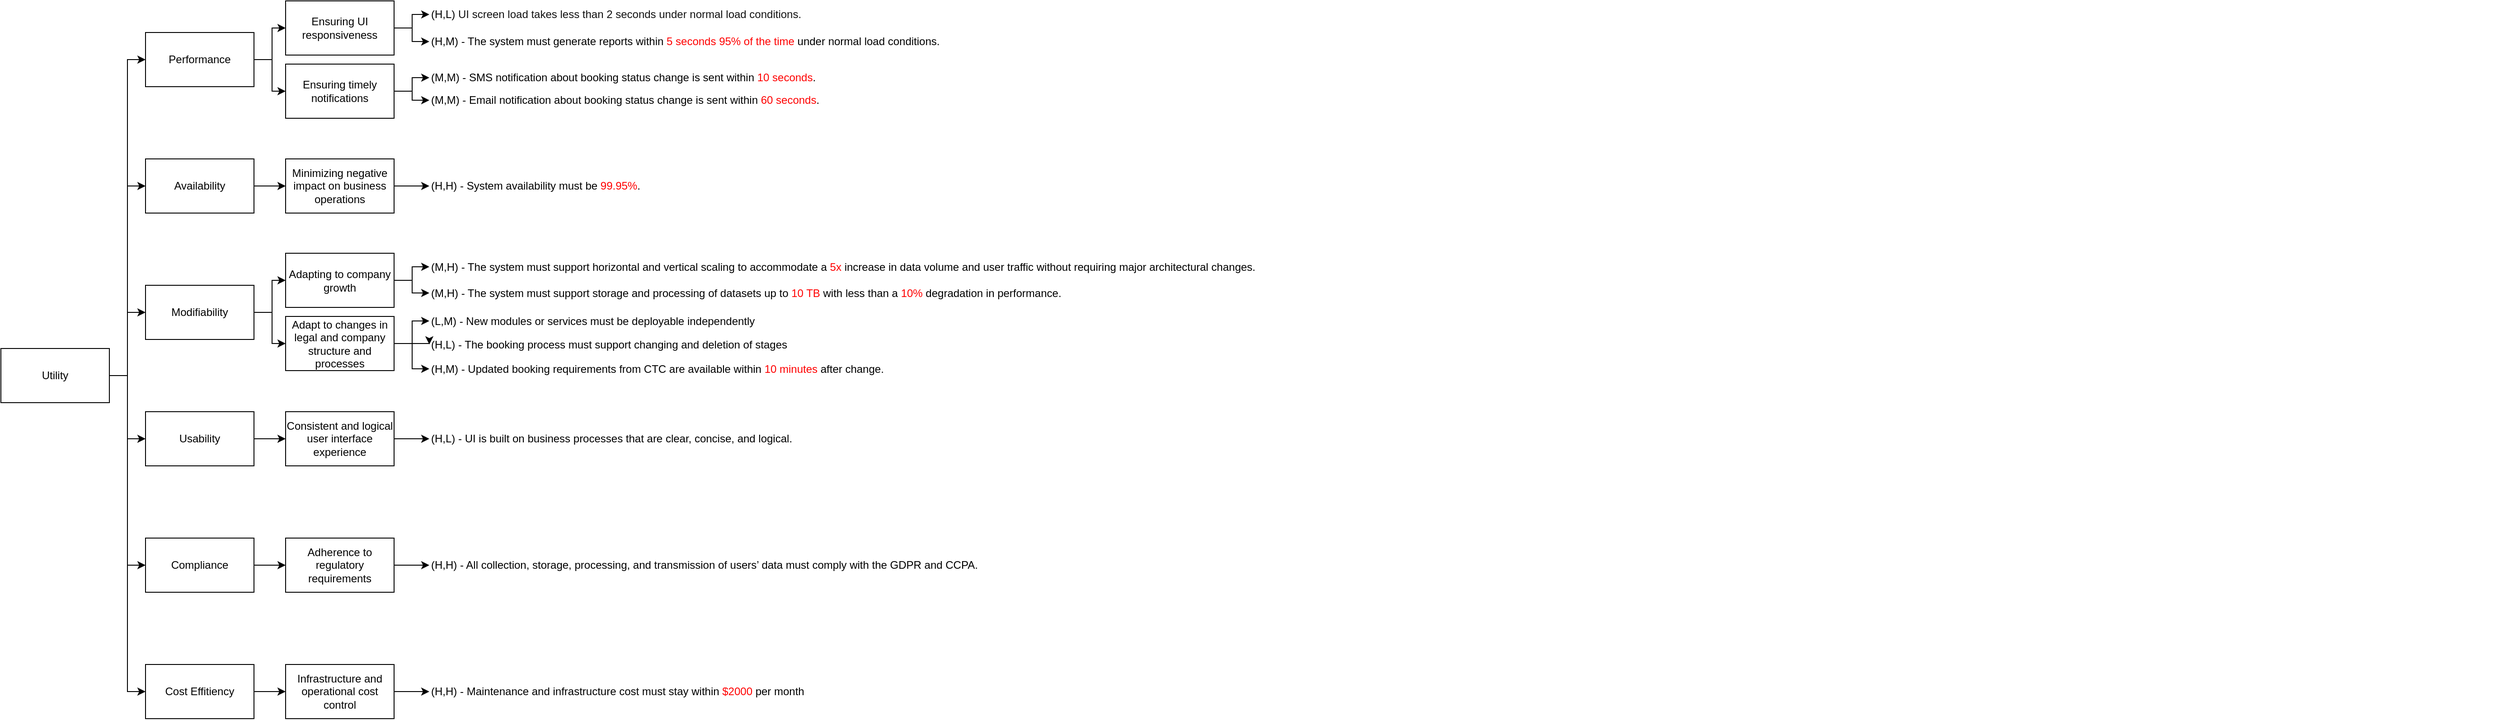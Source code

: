 <mxfile version="26.2.14">
  <diagram name="Page-1" id="o3Bn1y6jxGDED7frqozC">
    <mxGraphModel dx="1235" dy="755" grid="1" gridSize="10" guides="1" tooltips="1" connect="1" arrows="1" fold="1" page="1" pageScale="1" pageWidth="850" pageHeight="1100" math="0" shadow="0">
      <root>
        <mxCell id="0" />
        <mxCell id="1" parent="0" />
        <mxCell id="qGtngPjAGswrNh9nRBlN-7" style="edgeStyle=orthogonalEdgeStyle;rounded=0;orthogonalLoop=1;jettySize=auto;html=1;entryX=0;entryY=0.5;entryDx=0;entryDy=0;" edge="1" parent="1" source="qGtngPjAGswrNh9nRBlN-1" target="qGtngPjAGswrNh9nRBlN-2">
          <mxGeometry relative="1" as="geometry" />
        </mxCell>
        <mxCell id="qGtngPjAGswrNh9nRBlN-8" style="edgeStyle=orthogonalEdgeStyle;rounded=0;orthogonalLoop=1;jettySize=auto;html=1;entryX=0;entryY=0.5;entryDx=0;entryDy=0;" edge="1" parent="1" source="qGtngPjAGswrNh9nRBlN-1" target="qGtngPjAGswrNh9nRBlN-4">
          <mxGeometry relative="1" as="geometry" />
        </mxCell>
        <mxCell id="qGtngPjAGswrNh9nRBlN-9" style="edgeStyle=orthogonalEdgeStyle;rounded=0;orthogonalLoop=1;jettySize=auto;html=1;entryX=0;entryY=0.5;entryDx=0;entryDy=0;" edge="1" parent="1" source="qGtngPjAGswrNh9nRBlN-1" target="qGtngPjAGswrNh9nRBlN-3">
          <mxGeometry relative="1" as="geometry" />
        </mxCell>
        <mxCell id="qGtngPjAGswrNh9nRBlN-10" style="edgeStyle=orthogonalEdgeStyle;rounded=0;orthogonalLoop=1;jettySize=auto;html=1;entryX=0;entryY=0.5;entryDx=0;entryDy=0;" edge="1" parent="1" source="qGtngPjAGswrNh9nRBlN-1" target="qGtngPjAGswrNh9nRBlN-5">
          <mxGeometry relative="1" as="geometry" />
        </mxCell>
        <mxCell id="qGtngPjAGswrNh9nRBlN-11" style="edgeStyle=orthogonalEdgeStyle;rounded=0;orthogonalLoop=1;jettySize=auto;html=1;entryX=0;entryY=0.5;entryDx=0;entryDy=0;" edge="1" parent="1" source="qGtngPjAGswrNh9nRBlN-1" target="qGtngPjAGswrNh9nRBlN-6">
          <mxGeometry relative="1" as="geometry" />
        </mxCell>
        <mxCell id="qGtngPjAGswrNh9nRBlN-58" style="edgeStyle=orthogonalEdgeStyle;rounded=0;orthogonalLoop=1;jettySize=auto;html=1;exitX=1;exitY=0.5;exitDx=0;exitDy=0;entryX=0;entryY=0.5;entryDx=0;entryDy=0;" edge="1" parent="1" source="qGtngPjAGswrNh9nRBlN-1" target="qGtngPjAGswrNh9nRBlN-55">
          <mxGeometry relative="1" as="geometry" />
        </mxCell>
        <mxCell id="qGtngPjAGswrNh9nRBlN-1" value="Utility" style="rounded=0;whiteSpace=wrap;html=1;" vertex="1" parent="1">
          <mxGeometry x="126" y="420" width="120" height="60" as="geometry" />
        </mxCell>
        <mxCell id="qGtngPjAGswrNh9nRBlN-34" style="edgeStyle=orthogonalEdgeStyle;rounded=0;orthogonalLoop=1;jettySize=auto;html=1;exitX=1;exitY=0.5;exitDx=0;exitDy=0;entryX=0;entryY=0.5;entryDx=0;entryDy=0;" edge="1" parent="1" source="qGtngPjAGswrNh9nRBlN-2" target="qGtngPjAGswrNh9nRBlN-12">
          <mxGeometry relative="1" as="geometry" />
        </mxCell>
        <mxCell id="qGtngPjAGswrNh9nRBlN-35" style="edgeStyle=orthogonalEdgeStyle;rounded=0;orthogonalLoop=1;jettySize=auto;html=1;exitX=1;exitY=0.5;exitDx=0;exitDy=0;entryX=0;entryY=0.5;entryDx=0;entryDy=0;" edge="1" parent="1" source="qGtngPjAGswrNh9nRBlN-2" target="qGtngPjAGswrNh9nRBlN-13">
          <mxGeometry relative="1" as="geometry" />
        </mxCell>
        <mxCell id="qGtngPjAGswrNh9nRBlN-2" value="Performance" style="rounded=0;whiteSpace=wrap;html=1;" vertex="1" parent="1">
          <mxGeometry x="286" y="70" width="120" height="60" as="geometry" />
        </mxCell>
        <mxCell id="qGtngPjAGswrNh9nRBlN-37" style="edgeStyle=orthogonalEdgeStyle;rounded=0;orthogonalLoop=1;jettySize=auto;html=1;exitX=1;exitY=0.5;exitDx=0;exitDy=0;entryX=0;entryY=0.5;entryDx=0;entryDy=0;" edge="1" parent="1" source="qGtngPjAGswrNh9nRBlN-3" target="qGtngPjAGswrNh9nRBlN-22">
          <mxGeometry relative="1" as="geometry" />
        </mxCell>
        <mxCell id="qGtngPjAGswrNh9nRBlN-39" style="edgeStyle=orthogonalEdgeStyle;rounded=0;orthogonalLoop=1;jettySize=auto;html=1;exitX=1;exitY=0.5;exitDx=0;exitDy=0;entryX=0;entryY=0.5;entryDx=0;entryDy=0;" edge="1" parent="1" source="qGtngPjAGswrNh9nRBlN-3" target="qGtngPjAGswrNh9nRBlN-25">
          <mxGeometry relative="1" as="geometry" />
        </mxCell>
        <mxCell id="qGtngPjAGswrNh9nRBlN-3" value="Modifiability" style="rounded=0;whiteSpace=wrap;html=1;" vertex="1" parent="1">
          <mxGeometry x="286" y="350" width="120" height="60" as="geometry" />
        </mxCell>
        <mxCell id="qGtngPjAGswrNh9nRBlN-36" style="edgeStyle=orthogonalEdgeStyle;rounded=0;orthogonalLoop=1;jettySize=auto;html=1;exitX=1;exitY=0.5;exitDx=0;exitDy=0;entryX=0;entryY=0.5;entryDx=0;entryDy=0;" edge="1" parent="1" source="qGtngPjAGswrNh9nRBlN-4" target="qGtngPjAGswrNh9nRBlN-14">
          <mxGeometry relative="1" as="geometry" />
        </mxCell>
        <mxCell id="qGtngPjAGswrNh9nRBlN-4" value="Availability" style="rounded=0;whiteSpace=wrap;html=1;" vertex="1" parent="1">
          <mxGeometry x="286" y="210" width="120" height="60" as="geometry" />
        </mxCell>
        <mxCell id="qGtngPjAGswrNh9nRBlN-38" style="edgeStyle=orthogonalEdgeStyle;rounded=0;orthogonalLoop=1;jettySize=auto;html=1;exitX=1;exitY=0.5;exitDx=0;exitDy=0;entryX=0;entryY=0.5;entryDx=0;entryDy=0;" edge="1" parent="1" source="qGtngPjAGswrNh9nRBlN-5" target="qGtngPjAGswrNh9nRBlN-29">
          <mxGeometry relative="1" as="geometry" />
        </mxCell>
        <mxCell id="qGtngPjAGswrNh9nRBlN-5" value="Usability" style="rounded=0;whiteSpace=wrap;html=1;" vertex="1" parent="1">
          <mxGeometry x="286" y="490" width="120" height="60" as="geometry" />
        </mxCell>
        <mxCell id="qGtngPjAGswrNh9nRBlN-40" style="edgeStyle=orthogonalEdgeStyle;rounded=0;orthogonalLoop=1;jettySize=auto;html=1;exitX=1;exitY=0.5;exitDx=0;exitDy=0;entryX=0;entryY=0.5;entryDx=0;entryDy=0;" edge="1" parent="1" source="qGtngPjAGswrNh9nRBlN-6" target="qGtngPjAGswrNh9nRBlN-32">
          <mxGeometry relative="1" as="geometry" />
        </mxCell>
        <mxCell id="qGtngPjAGswrNh9nRBlN-6" value="Compliance" style="rounded=0;whiteSpace=wrap;html=1;" vertex="1" parent="1">
          <mxGeometry x="286" y="630" width="120" height="60" as="geometry" />
        </mxCell>
        <mxCell id="qGtngPjAGswrNh9nRBlN-41" style="edgeStyle=orthogonalEdgeStyle;rounded=0;orthogonalLoop=1;jettySize=auto;html=1;exitX=1;exitY=0.5;exitDx=0;exitDy=0;entryX=0;entryY=0.5;entryDx=0;entryDy=0;" edge="1" parent="1" source="qGtngPjAGswrNh9nRBlN-12" target="qGtngPjAGswrNh9nRBlN-15">
          <mxGeometry relative="1" as="geometry" />
        </mxCell>
        <mxCell id="qGtngPjAGswrNh9nRBlN-43" style="edgeStyle=orthogonalEdgeStyle;rounded=0;orthogonalLoop=1;jettySize=auto;html=1;exitX=1;exitY=0.5;exitDx=0;exitDy=0;entryX=0;entryY=0.5;entryDx=0;entryDy=0;" edge="1" parent="1" source="qGtngPjAGswrNh9nRBlN-12" target="qGtngPjAGswrNh9nRBlN-16">
          <mxGeometry relative="1" as="geometry" />
        </mxCell>
        <mxCell id="qGtngPjAGswrNh9nRBlN-12" value="Ensuring UI responsiveness" style="rounded=0;whiteSpace=wrap;html=1;" vertex="1" parent="1">
          <mxGeometry x="441" y="35" width="120" height="60" as="geometry" />
        </mxCell>
        <mxCell id="qGtngPjAGswrNh9nRBlN-42" style="edgeStyle=orthogonalEdgeStyle;rounded=0;orthogonalLoop=1;jettySize=auto;html=1;exitX=1;exitY=0.5;exitDx=0;exitDy=0;entryX=0;entryY=0.5;entryDx=0;entryDy=0;" edge="1" parent="1" source="qGtngPjAGswrNh9nRBlN-13" target="qGtngPjAGswrNh9nRBlN-17">
          <mxGeometry relative="1" as="geometry" />
        </mxCell>
        <mxCell id="qGtngPjAGswrNh9nRBlN-44" style="edgeStyle=orthogonalEdgeStyle;rounded=0;orthogonalLoop=1;jettySize=auto;html=1;exitX=1;exitY=0.5;exitDx=0;exitDy=0;entryX=0;entryY=0.5;entryDx=0;entryDy=0;" edge="1" parent="1" source="qGtngPjAGswrNh9nRBlN-13" target="qGtngPjAGswrNh9nRBlN-19">
          <mxGeometry relative="1" as="geometry" />
        </mxCell>
        <mxCell id="qGtngPjAGswrNh9nRBlN-13" value="Ensuring timely notifications" style="rounded=0;whiteSpace=wrap;html=1;" vertex="1" parent="1">
          <mxGeometry x="441" y="105" width="120" height="60" as="geometry" />
        </mxCell>
        <mxCell id="qGtngPjAGswrNh9nRBlN-61" style="edgeStyle=orthogonalEdgeStyle;rounded=0;orthogonalLoop=1;jettySize=auto;html=1;entryX=0;entryY=0.5;entryDx=0;entryDy=0;" edge="1" parent="1" source="qGtngPjAGswrNh9nRBlN-14" target="qGtngPjAGswrNh9nRBlN-20">
          <mxGeometry relative="1" as="geometry" />
        </mxCell>
        <mxCell id="qGtngPjAGswrNh9nRBlN-14" value="Minimizing negative impact on business operations" style="rounded=0;whiteSpace=wrap;html=1;" vertex="1" parent="1">
          <mxGeometry x="441" y="210" width="120" height="60" as="geometry" />
        </mxCell>
        <mxCell id="qGtngPjAGswrNh9nRBlN-15" value="&lt;font&gt;(H,L)&amp;nbsp;&lt;span style=&quot;color: rgb(17, 17, 17); background-color: rgb(255, 255, 255);&quot;&gt;UI screen load takes less than 2 seconds under normal load conditions.&lt;/span&gt;&lt;/font&gt;" style="text;html=1;align=left;verticalAlign=middle;whiteSpace=wrap;rounded=0;" vertex="1" parent="1">
          <mxGeometry x="600" y="35" width="420" height="30" as="geometry" />
        </mxCell>
        <mxCell id="qGtngPjAGswrNh9nRBlN-16" value="(H,M) - The system must generate reports within &lt;font style=&quot;color: light-dark(rgb(255, 0, 0), rgb(237, 237, 237));&quot;&gt;5 seconds 95% of the time&lt;/font&gt; under normal load conditions." style="text;html=1;align=left;verticalAlign=middle;whiteSpace=wrap;rounded=0;" vertex="1" parent="1">
          <mxGeometry x="600" y="65" width="680" height="30" as="geometry" />
        </mxCell>
        <mxCell id="qGtngPjAGswrNh9nRBlN-17" value="(M,M) - SMS notification about booking status change is sent within &lt;font style=&quot;color: rgb(255, 0, 0);&quot;&gt;10 seconds&lt;/font&gt;." style="text;html=1;align=left;verticalAlign=middle;whiteSpace=wrap;rounded=0;" vertex="1" parent="1">
          <mxGeometry x="600" y="105" width="650" height="30" as="geometry" />
        </mxCell>
        <mxCell id="qGtngPjAGswrNh9nRBlN-19" value="(M,M) - Email notification about booking status change is sent within &lt;font style=&quot;color: rgb(255, 0, 0);&quot;&gt;60 seconds&lt;/font&gt;." style="text;html=1;align=left;verticalAlign=middle;whiteSpace=wrap;rounded=0;" vertex="1" parent="1">
          <mxGeometry x="600" y="130" width="720" height="30" as="geometry" />
        </mxCell>
        <mxCell id="qGtngPjAGswrNh9nRBlN-20" value="(H,H) - System availability must be &lt;font style=&quot;color: rgb(255, 0, 0);&quot;&gt;99.95%&lt;/font&gt;." style="text;html=1;align=left;verticalAlign=middle;whiteSpace=wrap;rounded=0;" vertex="1" parent="1">
          <mxGeometry x="600" y="225" width="570" height="30" as="geometry" />
        </mxCell>
        <mxCell id="qGtngPjAGswrNh9nRBlN-47" style="edgeStyle=orthogonalEdgeStyle;rounded=0;orthogonalLoop=1;jettySize=auto;html=1;exitX=1;exitY=0.5;exitDx=0;exitDy=0;entryX=0;entryY=0.5;entryDx=0;entryDy=0;" edge="1" parent="1" source="qGtngPjAGswrNh9nRBlN-22" target="qGtngPjAGswrNh9nRBlN-23">
          <mxGeometry relative="1" as="geometry" />
        </mxCell>
        <mxCell id="qGtngPjAGswrNh9nRBlN-48" style="edgeStyle=orthogonalEdgeStyle;rounded=0;orthogonalLoop=1;jettySize=auto;html=1;exitX=1;exitY=0.5;exitDx=0;exitDy=0;entryX=0;entryY=0.5;entryDx=0;entryDy=0;" edge="1" parent="1" source="qGtngPjAGswrNh9nRBlN-22" target="qGtngPjAGswrNh9nRBlN-24">
          <mxGeometry relative="1" as="geometry" />
        </mxCell>
        <mxCell id="qGtngPjAGswrNh9nRBlN-22" value="Adapting to company growth" style="rounded=0;whiteSpace=wrap;html=1;" vertex="1" parent="1">
          <mxGeometry x="441" y="314.5" width="120" height="60" as="geometry" />
        </mxCell>
        <mxCell id="qGtngPjAGswrNh9nRBlN-23" value="(M,H) - The system must support horizontal and vertical scaling to accommodate a &lt;font style=&quot;color: rgb(255, 0, 0);&quot;&gt;5x&lt;/font&gt; increase in data volume and user traffic without requiring major architectural changes." style="text;html=1;align=left;verticalAlign=middle;whiteSpace=wrap;rounded=0;" vertex="1" parent="1">
          <mxGeometry x="600" y="314.5" width="2290" height="30" as="geometry" />
        </mxCell>
        <mxCell id="qGtngPjAGswrNh9nRBlN-24" value="(M,H) - The system must support storage and processing of datasets up to &lt;font style=&quot;color: rgb(255, 0, 0);&quot;&gt;10 TB &lt;/font&gt;with less than a &lt;font style=&quot;color: rgb(255, 0, 0);&quot;&gt;10%&lt;/font&gt; degradation in performance." style="text;html=1;align=left;verticalAlign=middle;whiteSpace=wrap;rounded=0;" vertex="1" parent="1">
          <mxGeometry x="600" y="343.5" width="760" height="30" as="geometry" />
        </mxCell>
        <mxCell id="qGtngPjAGswrNh9nRBlN-49" style="edgeStyle=orthogonalEdgeStyle;rounded=0;orthogonalLoop=1;jettySize=auto;html=1;exitX=1;exitY=0.5;exitDx=0;exitDy=0;entryX=0;entryY=0.5;entryDx=0;entryDy=0;" edge="1" parent="1" source="qGtngPjAGswrNh9nRBlN-25" target="qGtngPjAGswrNh9nRBlN-26">
          <mxGeometry relative="1" as="geometry" />
        </mxCell>
        <mxCell id="qGtngPjAGswrNh9nRBlN-51" style="edgeStyle=orthogonalEdgeStyle;rounded=0;orthogonalLoop=1;jettySize=auto;html=1;exitX=1;exitY=0.5;exitDx=0;exitDy=0;entryX=0;entryY=0.5;entryDx=0;entryDy=0;" edge="1" parent="1" source="qGtngPjAGswrNh9nRBlN-25" target="qGtngPjAGswrNh9nRBlN-27">
          <mxGeometry relative="1" as="geometry" />
        </mxCell>
        <mxCell id="qGtngPjAGswrNh9nRBlN-53" style="edgeStyle=orthogonalEdgeStyle;rounded=0;orthogonalLoop=1;jettySize=auto;html=1;exitX=1;exitY=0.5;exitDx=0;exitDy=0;entryX=0;entryY=0.5;entryDx=0;entryDy=0;" edge="1" parent="1" source="qGtngPjAGswrNh9nRBlN-25" target="qGtngPjAGswrNh9nRBlN-28">
          <mxGeometry relative="1" as="geometry" />
        </mxCell>
        <mxCell id="qGtngPjAGswrNh9nRBlN-25" value="Adapt to changes in legal and company structure and processes" style="rounded=0;whiteSpace=wrap;html=1;" vertex="1" parent="1">
          <mxGeometry x="441" y="384.5" width="120" height="60" as="geometry" />
        </mxCell>
        <mxCell id="qGtngPjAGswrNh9nRBlN-26" value="(L,M) - New modules or services must be deployable independently" style="text;html=1;align=left;verticalAlign=middle;whiteSpace=wrap;rounded=0;" vertex="1" parent="1">
          <mxGeometry x="600" y="374.5" width="480" height="30" as="geometry" />
        </mxCell>
        <mxCell id="qGtngPjAGswrNh9nRBlN-27" value="(H,L) - The booking process must support changing and deletion of stages" style="text;html=1;align=left;verticalAlign=middle;whiteSpace=wrap;rounded=0;" vertex="1" parent="1">
          <mxGeometry x="600" y="400.5" width="650" height="30" as="geometry" />
        </mxCell>
        <mxCell id="qGtngPjAGswrNh9nRBlN-28" value="(H,M) - Updated booking requirements from CTC are available within &lt;font style=&quot;color: rgb(255, 0, 0);&quot;&gt;10 minutes &lt;/font&gt;after change." style="text;html=1;align=left;verticalAlign=middle;whiteSpace=wrap;rounded=0;" vertex="1" parent="1">
          <mxGeometry x="600" y="427.5" width="610" height="30" as="geometry" />
        </mxCell>
        <mxCell id="qGtngPjAGswrNh9nRBlN-52" style="edgeStyle=orthogonalEdgeStyle;rounded=0;orthogonalLoop=1;jettySize=auto;html=1;exitX=1;exitY=0.5;exitDx=0;exitDy=0;entryX=0;entryY=0.5;entryDx=0;entryDy=0;" edge="1" parent="1" source="qGtngPjAGswrNh9nRBlN-29" target="qGtngPjAGswrNh9nRBlN-31">
          <mxGeometry relative="1" as="geometry" />
        </mxCell>
        <mxCell id="qGtngPjAGswrNh9nRBlN-29" value="Consistent and logical user interface experience" style="rounded=0;whiteSpace=wrap;html=1;" vertex="1" parent="1">
          <mxGeometry x="441" y="490" width="120" height="60" as="geometry" />
        </mxCell>
        <mxCell id="qGtngPjAGswrNh9nRBlN-31" value="(H,L) - UI is built on business processes that are clear, concise, and logical." style="text;html=1;align=left;verticalAlign=middle;whiteSpace=wrap;rounded=0;" vertex="1" parent="1">
          <mxGeometry x="600" y="505" width="440" height="30" as="geometry" />
        </mxCell>
        <mxCell id="qGtngPjAGswrNh9nRBlN-54" style="edgeStyle=orthogonalEdgeStyle;rounded=0;orthogonalLoop=1;jettySize=auto;html=1;exitX=1;exitY=0.5;exitDx=0;exitDy=0;entryX=0;entryY=0.5;entryDx=0;entryDy=0;" edge="1" parent="1" source="qGtngPjAGswrNh9nRBlN-32" target="qGtngPjAGswrNh9nRBlN-33">
          <mxGeometry relative="1" as="geometry" />
        </mxCell>
        <mxCell id="qGtngPjAGswrNh9nRBlN-32" value="Adherence to regulatory requirements" style="rounded=0;whiteSpace=wrap;html=1;" vertex="1" parent="1">
          <mxGeometry x="441" y="630" width="120" height="60" as="geometry" />
        </mxCell>
        <mxCell id="qGtngPjAGswrNh9nRBlN-33" value="(H,H) - All collection, storage, processing, and transmission of users’ data must comply with the GDPR and CCPA." style="text;html=1;align=left;verticalAlign=middle;whiteSpace=wrap;rounded=0;" vertex="1" parent="1">
          <mxGeometry x="600" y="645" width="870" height="30" as="geometry" />
        </mxCell>
        <mxCell id="qGtngPjAGswrNh9nRBlN-59" style="edgeStyle=orthogonalEdgeStyle;rounded=0;orthogonalLoop=1;jettySize=auto;html=1;exitX=1;exitY=0.5;exitDx=0;exitDy=0;entryX=0;entryY=0.5;entryDx=0;entryDy=0;" edge="1" parent="1" source="qGtngPjAGswrNh9nRBlN-55" target="qGtngPjAGswrNh9nRBlN-56">
          <mxGeometry relative="1" as="geometry" />
        </mxCell>
        <mxCell id="qGtngPjAGswrNh9nRBlN-55" value="Cost Effitiency" style="rounded=0;whiteSpace=wrap;html=1;" vertex="1" parent="1">
          <mxGeometry x="286" y="770" width="120" height="60" as="geometry" />
        </mxCell>
        <mxCell id="qGtngPjAGswrNh9nRBlN-60" style="edgeStyle=orthogonalEdgeStyle;rounded=0;orthogonalLoop=1;jettySize=auto;html=1;exitX=1;exitY=0.5;exitDx=0;exitDy=0;entryX=0;entryY=0.5;entryDx=0;entryDy=0;" edge="1" parent="1" source="qGtngPjAGswrNh9nRBlN-56" target="qGtngPjAGswrNh9nRBlN-57">
          <mxGeometry relative="1" as="geometry" />
        </mxCell>
        <mxCell id="qGtngPjAGswrNh9nRBlN-56" value="Infrastructure and operational cost control" style="rounded=0;whiteSpace=wrap;html=1;" vertex="1" parent="1">
          <mxGeometry x="441" y="770" width="120" height="60" as="geometry" />
        </mxCell>
        <mxCell id="qGtngPjAGswrNh9nRBlN-57" value="(H,H) - Maintenance and infrastructure cost must stay within &lt;font style=&quot;color: rgb(255, 0, 0);&quot;&gt;$2000 &lt;/font&gt;per month" style="text;html=1;align=left;verticalAlign=middle;whiteSpace=wrap;rounded=0;" vertex="1" parent="1">
          <mxGeometry x="600" y="785" width="440" height="30" as="geometry" />
        </mxCell>
      </root>
    </mxGraphModel>
  </diagram>
</mxfile>
